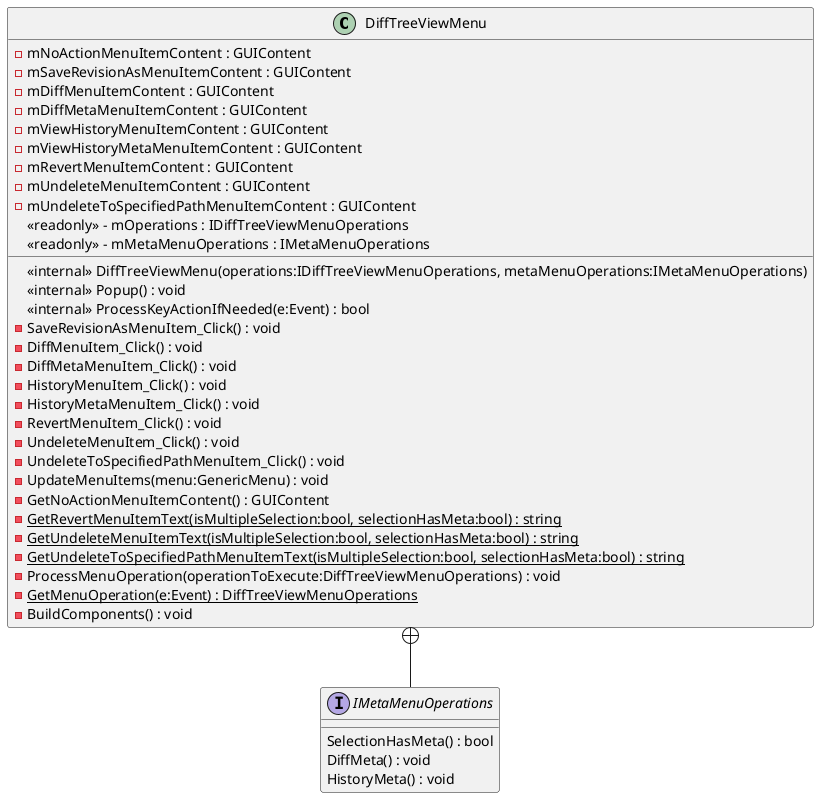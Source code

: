@startuml
class DiffTreeViewMenu {
    <<internal>> DiffTreeViewMenu(operations:IDiffTreeViewMenuOperations, metaMenuOperations:IMetaMenuOperations)
    <<internal>> Popup() : void
    <<internal>> ProcessKeyActionIfNeeded(e:Event) : bool
    - SaveRevisionAsMenuItem_Click() : void
    - DiffMenuItem_Click() : void
    - DiffMetaMenuItem_Click() : void
    - HistoryMenuItem_Click() : void
    - HistoryMetaMenuItem_Click() : void
    - RevertMenuItem_Click() : void
    - UndeleteMenuItem_Click() : void
    - UndeleteToSpecifiedPathMenuItem_Click() : void
    - UpdateMenuItems(menu:GenericMenu) : void
    - GetNoActionMenuItemContent() : GUIContent
    {static} - GetRevertMenuItemText(isMultipleSelection:bool, selectionHasMeta:bool) : string
    {static} - GetUndeleteMenuItemText(isMultipleSelection:bool, selectionHasMeta:bool) : string
    {static} - GetUndeleteToSpecifiedPathMenuItemText(isMultipleSelection:bool, selectionHasMeta:bool) : string
    - ProcessMenuOperation(operationToExecute:DiffTreeViewMenuOperations) : void
    {static} - GetMenuOperation(e:Event) : DiffTreeViewMenuOperations
    - BuildComponents() : void
    - mNoActionMenuItemContent : GUIContent
    - mSaveRevisionAsMenuItemContent : GUIContent
    - mDiffMenuItemContent : GUIContent
    - mDiffMetaMenuItemContent : GUIContent
    - mViewHistoryMenuItemContent : GUIContent
    - mViewHistoryMetaMenuItemContent : GUIContent
    - mRevertMenuItemContent : GUIContent
    - mUndeleteMenuItemContent : GUIContent
    - mUndeleteToSpecifiedPathMenuItemContent : GUIContent
    <<readonly>> - mOperations : IDiffTreeViewMenuOperations
    <<readonly>> - mMetaMenuOperations : IMetaMenuOperations
}
interface IMetaMenuOperations {
    SelectionHasMeta() : bool
    DiffMeta() : void
    HistoryMeta() : void
}
DiffTreeViewMenu +-- IMetaMenuOperations
@enduml
